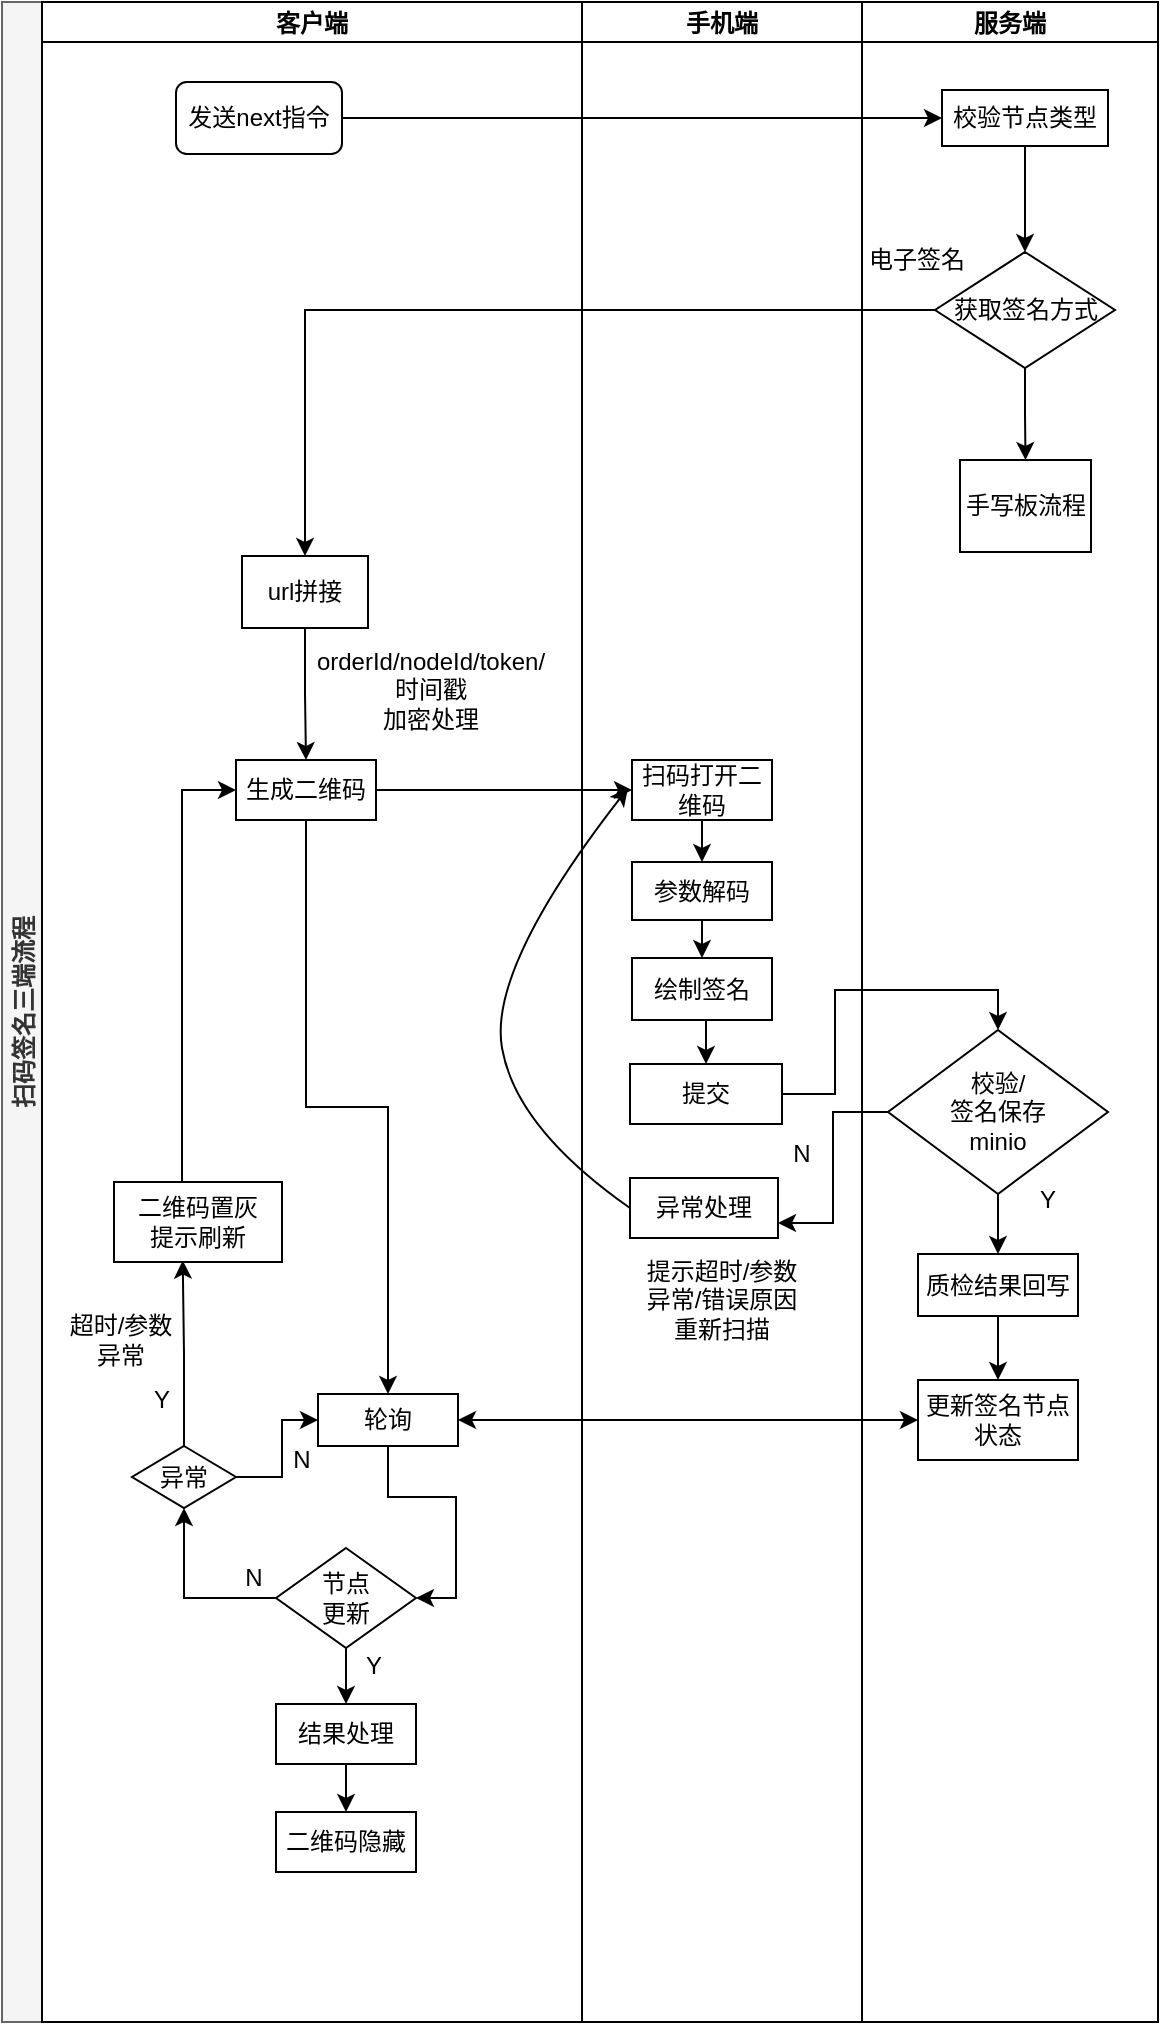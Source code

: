 <mxfile version="20.6.0" type="github">
  <diagram id="prtHgNgQTEPvFCAcTncT" name="Page-1">
    <mxGraphModel dx="1426" dy="793" grid="1" gridSize="10" guides="1" tooltips="1" connect="1" arrows="1" fold="1" page="1" pageScale="1" pageWidth="827" pageHeight="1169" math="0" shadow="0">
      <root>
        <mxCell id="0" />
        <mxCell id="1" parent="0" />
        <mxCell id="ClwotM2JT0QDWk72iHg4-1" value="扫码签名三端流程" style="swimlane;childLayout=stackLayout;resizeParent=1;resizeParentMax=0;startSize=20;horizontal=0;horizontalStack=1;fillColor=#f5f5f5;fontColor=#333333;strokeColor=#666666;" parent="1" vertex="1">
          <mxGeometry x="190" y="636" width="578" height="1010" as="geometry" />
        </mxCell>
        <mxCell id="ClwotM2JT0QDWk72iHg4-2" value="客户端" style="swimlane;startSize=20;" parent="ClwotM2JT0QDWk72iHg4-1" vertex="1">
          <mxGeometry x="20" width="270" height="1010" as="geometry" />
        </mxCell>
        <mxCell id="ClwotM2JT0QDWk72iHg4-39" style="edgeStyle=orthogonalEdgeStyle;rounded=0;orthogonalLoop=1;jettySize=auto;html=1;exitX=0.5;exitY=1;exitDx=0;exitDy=0;" parent="ClwotM2JT0QDWk72iHg4-2" source="ClwotM2JT0QDWk72iHg4-9" target="ClwotM2JT0QDWk72iHg4-38" edge="1">
          <mxGeometry relative="1" as="geometry" />
        </mxCell>
        <mxCell id="ClwotM2JT0QDWk72iHg4-9" value="生成二维码" style="rounded=0;whiteSpace=wrap;html=1;fontFamily=Helvetica;fontSize=12;fontColor=#000000;align=center;" parent="ClwotM2JT0QDWk72iHg4-2" vertex="1">
          <mxGeometry x="97" y="379" width="70" height="30" as="geometry" />
        </mxCell>
        <mxCell id="ClwotM2JT0QDWk72iHg4-15" value="orderId/nodeId/token/时间戳&lt;br&gt;加密处理" style="text;html=1;align=center;verticalAlign=middle;whiteSpace=wrap;rounded=0;opacity=0;fillStyle=solid;" parent="ClwotM2JT0QDWk72iHg4-2" vertex="1">
          <mxGeometry x="167" y="329" width="55" height="30" as="geometry" />
        </mxCell>
        <mxCell id="ClwotM2JT0QDWk72iHg4-76" style="edgeStyle=orthogonalEdgeStyle;rounded=0;orthogonalLoop=1;jettySize=auto;html=1;exitX=0.5;exitY=1;exitDx=0;exitDy=0;entryX=1;entryY=0.5;entryDx=0;entryDy=0;" parent="ClwotM2JT0QDWk72iHg4-2" source="ClwotM2JT0QDWk72iHg4-38" target="ClwotM2JT0QDWk72iHg4-45" edge="1">
          <mxGeometry relative="1" as="geometry" />
        </mxCell>
        <mxCell id="ClwotM2JT0QDWk72iHg4-38" value="轮询" style="rounded=0;whiteSpace=wrap;html=1;fontFamily=Helvetica;fontSize=12;fontColor=#000000;align=center;" parent="ClwotM2JT0QDWk72iHg4-2" vertex="1">
          <mxGeometry x="138" y="696" width="70" height="26" as="geometry" />
        </mxCell>
        <mxCell id="ClwotM2JT0QDWk72iHg4-52" style="edgeStyle=orthogonalEdgeStyle;rounded=0;orthogonalLoop=1;jettySize=auto;html=1;exitX=0.5;exitY=1;exitDx=0;exitDy=0;entryX=0.5;entryY=0;entryDx=0;entryDy=0;" parent="ClwotM2JT0QDWk72iHg4-2" source="ClwotM2JT0QDWk72iHg4-45" target="ClwotM2JT0QDWk72iHg4-47" edge="1">
          <mxGeometry relative="1" as="geometry" />
        </mxCell>
        <mxCell id="ClwotM2JT0QDWk72iHg4-82" style="edgeStyle=orthogonalEdgeStyle;rounded=0;orthogonalLoop=1;jettySize=auto;html=1;entryX=0.5;entryY=1;entryDx=0;entryDy=0;" parent="ClwotM2JT0QDWk72iHg4-2" source="ClwotM2JT0QDWk72iHg4-45" target="ClwotM2JT0QDWk72iHg4-67" edge="1">
          <mxGeometry relative="1" as="geometry" />
        </mxCell>
        <mxCell id="ClwotM2JT0QDWk72iHg4-45" value="节点&lt;br&gt;更新" style="rhombus;whiteSpace=wrap;html=1;fontFamily=Helvetica;fontSize=12;fontColor=#000000;align=center;" parent="ClwotM2JT0QDWk72iHg4-2" vertex="1">
          <mxGeometry x="117" y="773" width="70" height="50" as="geometry" />
        </mxCell>
        <mxCell id="UMkJNjaQ52N5Sg-sdNO3-48" style="edgeStyle=orthogonalEdgeStyle;rounded=0;orthogonalLoop=1;jettySize=auto;html=1;entryX=0.5;entryY=0;entryDx=0;entryDy=0;" edge="1" parent="ClwotM2JT0QDWk72iHg4-2" source="ClwotM2JT0QDWk72iHg4-47" target="UMkJNjaQ52N5Sg-sdNO3-47">
          <mxGeometry relative="1" as="geometry" />
        </mxCell>
        <mxCell id="ClwotM2JT0QDWk72iHg4-47" value="结果处理" style="rounded=0;whiteSpace=wrap;html=1;fontFamily=Helvetica;fontSize=12;fontColor=#000000;align=center;" parent="ClwotM2JT0QDWk72iHg4-2" vertex="1">
          <mxGeometry x="117" y="851" width="70" height="30" as="geometry" />
        </mxCell>
        <mxCell id="ClwotM2JT0QDWk72iHg4-53" value="Y" style="text;html=1;strokeColor=none;fillColor=none;align=center;verticalAlign=middle;whiteSpace=wrap;rounded=0;fillStyle=solid;strokeWidth=1;opacity=0;" parent="ClwotM2JT0QDWk72iHg4-2" vertex="1">
          <mxGeometry x="136" y="817" width="60" height="30" as="geometry" />
        </mxCell>
        <mxCell id="ClwotM2JT0QDWk72iHg4-85" style="edgeStyle=orthogonalEdgeStyle;rounded=0;orthogonalLoop=1;jettySize=auto;html=1;entryX=0;entryY=0.5;entryDx=0;entryDy=0;" parent="ClwotM2JT0QDWk72iHg4-2" source="ClwotM2JT0QDWk72iHg4-67" target="ClwotM2JT0QDWk72iHg4-38" edge="1">
          <mxGeometry relative="1" as="geometry">
            <Array as="points">
              <mxPoint x="120" y="738" />
              <mxPoint x="120" y="709" />
              <mxPoint x="138" y="709" />
            </Array>
          </mxGeometry>
        </mxCell>
        <mxCell id="UMkJNjaQ52N5Sg-sdNO3-45" style="edgeStyle=orthogonalEdgeStyle;rounded=0;orthogonalLoop=1;jettySize=auto;html=1;entryX=0.409;entryY=0.982;entryDx=0;entryDy=0;entryPerimeter=0;" edge="1" parent="ClwotM2JT0QDWk72iHg4-2" source="ClwotM2JT0QDWk72iHg4-67" target="UMkJNjaQ52N5Sg-sdNO3-42">
          <mxGeometry relative="1" as="geometry" />
        </mxCell>
        <mxCell id="ClwotM2JT0QDWk72iHg4-67" value="异常" style="rhombus;whiteSpace=wrap;html=1;fontFamily=Helvetica;fontSize=12;fontColor=#000000;align=center;" parent="ClwotM2JT0QDWk72iHg4-2" vertex="1">
          <mxGeometry x="45" y="722" width="52" height="31" as="geometry" />
        </mxCell>
        <mxCell id="ClwotM2JT0QDWk72iHg4-77" value="Y" style="text;html=1;strokeColor=none;fillColor=none;align=center;verticalAlign=middle;whiteSpace=wrap;rounded=0;fillStyle=solid;strokeWidth=1;opacity=0;" parent="ClwotM2JT0QDWk72iHg4-2" vertex="1">
          <mxGeometry x="30" y="684" width="60" height="30" as="geometry" />
        </mxCell>
        <mxCell id="ClwotM2JT0QDWk72iHg4-51" value="N" style="text;html=1;strokeColor=none;fillColor=none;align=center;verticalAlign=middle;whiteSpace=wrap;rounded=0;fillStyle=solid;strokeWidth=1;opacity=0;" parent="ClwotM2JT0QDWk72iHg4-2" vertex="1">
          <mxGeometry x="76" y="773" width="60" height="30" as="geometry" />
        </mxCell>
        <mxCell id="UMkJNjaQ52N5Sg-sdNO3-3" value="" style="curved=1;endArrow=classic;html=1;rounded=0;exitX=0;exitY=0.5;exitDx=0;exitDy=0;" edge="1" parent="ClwotM2JT0QDWk72iHg4-2" source="ClwotM2JT0QDWk72iHg4-63">
          <mxGeometry width="50" height="50" relative="1" as="geometry">
            <mxPoint x="187" y="563" as="sourcePoint" />
            <mxPoint x="293" y="393" as="targetPoint" />
            <Array as="points">
              <mxPoint x="237" y="563" />
              <mxPoint x="223" y="483" />
            </Array>
          </mxGeometry>
        </mxCell>
        <mxCell id="UMkJNjaQ52N5Sg-sdNO3-51" style="edgeStyle=orthogonalEdgeStyle;rounded=0;orthogonalLoop=1;jettySize=auto;html=1;entryX=0.5;entryY=0;entryDx=0;entryDy=0;" edge="1" parent="ClwotM2JT0QDWk72iHg4-2" source="UMkJNjaQ52N5Sg-sdNO3-30" target="ClwotM2JT0QDWk72iHg4-9">
          <mxGeometry relative="1" as="geometry" />
        </mxCell>
        <mxCell id="UMkJNjaQ52N5Sg-sdNO3-30" value="url拼接" style="rounded=0;whiteSpace=wrap;html=1;" vertex="1" parent="ClwotM2JT0QDWk72iHg4-2">
          <mxGeometry x="100" y="277" width="63" height="36" as="geometry" />
        </mxCell>
        <mxCell id="UMkJNjaQ52N5Sg-sdNO3-31" value="发送next指令" style="rounded=1;whiteSpace=wrap;html=1;" vertex="1" parent="ClwotM2JT0QDWk72iHg4-2">
          <mxGeometry x="67" y="40" width="83" height="36" as="geometry" />
        </mxCell>
        <mxCell id="UMkJNjaQ52N5Sg-sdNO3-39" value="超时/参数异常" style="text;html=1;align=center;verticalAlign=middle;whiteSpace=wrap;rounded=0;opacity=0;fillStyle=solid;" vertex="1" parent="ClwotM2JT0QDWk72iHg4-2">
          <mxGeometry x="12" y="654" width="55" height="30" as="geometry" />
        </mxCell>
        <mxCell id="UMkJNjaQ52N5Sg-sdNO3-46" style="edgeStyle=orthogonalEdgeStyle;rounded=0;orthogonalLoop=1;jettySize=auto;html=1;entryX=0;entryY=0.5;entryDx=0;entryDy=0;" edge="1" parent="ClwotM2JT0QDWk72iHg4-2" source="UMkJNjaQ52N5Sg-sdNO3-42" target="ClwotM2JT0QDWk72iHg4-9">
          <mxGeometry relative="1" as="geometry">
            <Array as="points">
              <mxPoint x="70" y="394" />
            </Array>
          </mxGeometry>
        </mxCell>
        <mxCell id="UMkJNjaQ52N5Sg-sdNO3-42" value="二维码置灰&lt;br&gt;提示刷新" style="rounded=0;whiteSpace=wrap;html=1;fontFamily=Helvetica;fontSize=12;fontColor=#000000;align=center;" vertex="1" parent="ClwotM2JT0QDWk72iHg4-2">
          <mxGeometry x="36" y="590" width="84" height="40" as="geometry" />
        </mxCell>
        <mxCell id="ClwotM2JT0QDWk72iHg4-79" value="N" style="text;html=1;strokeColor=none;fillColor=none;align=center;verticalAlign=middle;whiteSpace=wrap;rounded=0;fillStyle=solid;strokeWidth=1;opacity=0;" parent="ClwotM2JT0QDWk72iHg4-2" vertex="1">
          <mxGeometry x="100" y="714" width="60" height="30" as="geometry" />
        </mxCell>
        <mxCell id="UMkJNjaQ52N5Sg-sdNO3-47" value="二维码隐藏" style="rounded=0;whiteSpace=wrap;html=1;fontFamily=Helvetica;fontSize=12;fontColor=#000000;align=center;" vertex="1" parent="ClwotM2JT0QDWk72iHg4-2">
          <mxGeometry x="117" y="905" width="70" height="30" as="geometry" />
        </mxCell>
        <mxCell id="ClwotM2JT0QDWk72iHg4-3" value="手机端" style="swimlane;startSize=20;" parent="ClwotM2JT0QDWk72iHg4-1" vertex="1">
          <mxGeometry x="290" width="140" height="1010" as="geometry" />
        </mxCell>
        <mxCell id="ClwotM2JT0QDWk72iHg4-16" value="" style="rounded=0;whiteSpace=wrap;html=1;fillStyle=solid;fillColor=#FFFFFF;opacity=0;" parent="ClwotM2JT0QDWk72iHg4-3" vertex="1">
          <mxGeometry x="25" y="389" width="80" height="30" as="geometry" />
        </mxCell>
        <mxCell id="ClwotM2JT0QDWk72iHg4-17" value="" style="rounded=0;whiteSpace=wrap;html=1;fillStyle=solid;fillColor=#FFFFFF;opacity=0;" parent="ClwotM2JT0QDWk72iHg4-3" vertex="1">
          <mxGeometry x="10" y="389" width="120" height="60" as="geometry" />
        </mxCell>
        <mxCell id="ClwotM2JT0QDWk72iHg4-21" style="edgeStyle=orthogonalEdgeStyle;rounded=0;orthogonalLoop=1;jettySize=auto;html=1;exitX=0.5;exitY=1;exitDx=0;exitDy=0;entryX=0.5;entryY=0;entryDx=0;entryDy=0;" parent="ClwotM2JT0QDWk72iHg4-3" source="ClwotM2JT0QDWk72iHg4-18" target="ClwotM2JT0QDWk72iHg4-20" edge="1">
          <mxGeometry relative="1" as="geometry" />
        </mxCell>
        <mxCell id="ClwotM2JT0QDWk72iHg4-18" value="扫码打开二维码" style="rounded=0;whiteSpace=wrap;html=1;fontFamily=Helvetica;fontSize=12;fontColor=#000000;align=center;" parent="ClwotM2JT0QDWk72iHg4-3" vertex="1">
          <mxGeometry x="25" y="379" width="70" height="30" as="geometry" />
        </mxCell>
        <mxCell id="ClwotM2JT0QDWk72iHg4-23" style="edgeStyle=orthogonalEdgeStyle;rounded=0;orthogonalLoop=1;jettySize=auto;html=1;exitX=0.5;exitY=1;exitDx=0;exitDy=0;entryX=0.5;entryY=0;entryDx=0;entryDy=0;" parent="ClwotM2JT0QDWk72iHg4-3" source="ClwotM2JT0QDWk72iHg4-20" target="ClwotM2JT0QDWk72iHg4-22" edge="1">
          <mxGeometry relative="1" as="geometry" />
        </mxCell>
        <mxCell id="ClwotM2JT0QDWk72iHg4-20" value="参数解码" style="rounded=0;whiteSpace=wrap;html=1;fontFamily=Helvetica;fontSize=12;fontColor=#000000;align=center;" parent="ClwotM2JT0QDWk72iHg4-3" vertex="1">
          <mxGeometry x="25" y="430" width="70" height="29" as="geometry" />
        </mxCell>
        <mxCell id="ClwotM2JT0QDWk72iHg4-92" style="edgeStyle=orthogonalEdgeStyle;rounded=0;orthogonalLoop=1;jettySize=auto;html=1;exitX=0.5;exitY=1;exitDx=0;exitDy=0;entryX=0.5;entryY=0;entryDx=0;entryDy=0;" parent="ClwotM2JT0QDWk72iHg4-3" source="ClwotM2JT0QDWk72iHg4-22" target="ClwotM2JT0QDWk72iHg4-91" edge="1">
          <mxGeometry relative="1" as="geometry" />
        </mxCell>
        <mxCell id="ClwotM2JT0QDWk72iHg4-22" value="绘制签名" style="rounded=0;whiteSpace=wrap;html=1;fontFamily=Helvetica;fontSize=12;fontColor=#000000;align=center;" parent="ClwotM2JT0QDWk72iHg4-3" vertex="1">
          <mxGeometry x="25" y="478" width="70" height="31" as="geometry" />
        </mxCell>
        <mxCell id="ClwotM2JT0QDWk72iHg4-63" value="异常处理" style="rounded=0;whiteSpace=wrap;html=1;fontFamily=Helvetica;fontSize=12;fontColor=#000000;align=center;" parent="ClwotM2JT0QDWk72iHg4-3" vertex="1">
          <mxGeometry x="24" y="588" width="74" height="30" as="geometry" />
        </mxCell>
        <mxCell id="ClwotM2JT0QDWk72iHg4-91" value="提交" style="rounded=0;whiteSpace=wrap;html=1;fontFamily=Helvetica;fontSize=12;fontColor=#000000;align=center;" parent="ClwotM2JT0QDWk72iHg4-3" vertex="1">
          <mxGeometry x="24" y="531" width="76" height="30" as="geometry" />
        </mxCell>
        <mxCell id="ClwotM2JT0QDWk72iHg4-65" value="N" style="text;html=1;strokeColor=none;fillColor=none;align=center;verticalAlign=middle;whiteSpace=wrap;rounded=0;fillStyle=solid;strokeWidth=1;opacity=0;" parent="ClwotM2JT0QDWk72iHg4-3" vertex="1">
          <mxGeometry x="80" y="561" width="60" height="30" as="geometry" />
        </mxCell>
        <mxCell id="UMkJNjaQ52N5Sg-sdNO3-54" value="提示超时/参数异常/错误原因重新扫描" style="text;html=1;align=center;verticalAlign=middle;whiteSpace=wrap;rounded=0;opacity=0;fillStyle=solid;" vertex="1" parent="ClwotM2JT0QDWk72iHg4-3">
          <mxGeometry x="27.25" y="634" width="85.5" height="30" as="geometry" />
        </mxCell>
        <mxCell id="ClwotM2JT0QDWk72iHg4-19" style="edgeStyle=orthogonalEdgeStyle;rounded=0;orthogonalLoop=1;jettySize=auto;html=1;exitX=1;exitY=0.5;exitDx=0;exitDy=0;entryX=0;entryY=0.5;entryDx=0;entryDy=0;" parent="ClwotM2JT0QDWk72iHg4-1" source="ClwotM2JT0QDWk72iHg4-9" target="ClwotM2JT0QDWk72iHg4-18" edge="1">
          <mxGeometry relative="1" as="geometry" />
        </mxCell>
        <mxCell id="ClwotM2JT0QDWk72iHg4-43" value="" style="endArrow=classic;startArrow=classic;html=1;rounded=0;exitX=1;exitY=0.5;exitDx=0;exitDy=0;entryX=0;entryY=0.5;entryDx=0;entryDy=0;" parent="ClwotM2JT0QDWk72iHg4-1" source="ClwotM2JT0QDWk72iHg4-38" target="ClwotM2JT0QDWk72iHg4-40" edge="1">
          <mxGeometry width="50" height="50" relative="1" as="geometry">
            <mxPoint x="380" y="629" as="sourcePoint" />
            <mxPoint x="430" y="579" as="targetPoint" />
          </mxGeometry>
        </mxCell>
        <mxCell id="UMkJNjaQ52N5Sg-sdNO3-7" style="edgeStyle=orthogonalEdgeStyle;rounded=0;orthogonalLoop=1;jettySize=auto;html=1;entryX=0.5;entryY=0;entryDx=0;entryDy=0;" edge="1" parent="ClwotM2JT0QDWk72iHg4-1" source="ClwotM2JT0QDWk72iHg4-91" target="ClwotM2JT0QDWk72iHg4-29">
          <mxGeometry relative="1" as="geometry" />
        </mxCell>
        <mxCell id="UMkJNjaQ52N5Sg-sdNO3-9" style="edgeStyle=orthogonalEdgeStyle;rounded=0;orthogonalLoop=1;jettySize=auto;html=1;entryX=1;entryY=0.75;entryDx=0;entryDy=0;" edge="1" parent="ClwotM2JT0QDWk72iHg4-1" source="ClwotM2JT0QDWk72iHg4-29" target="ClwotM2JT0QDWk72iHg4-63">
          <mxGeometry relative="1" as="geometry" />
        </mxCell>
        <mxCell id="UMkJNjaQ52N5Sg-sdNO3-33" style="edgeStyle=orthogonalEdgeStyle;rounded=0;orthogonalLoop=1;jettySize=auto;html=1;exitX=1;exitY=0.5;exitDx=0;exitDy=0;" edge="1" parent="ClwotM2JT0QDWk72iHg4-1" source="UMkJNjaQ52N5Sg-sdNO3-31" target="UMkJNjaQ52N5Sg-sdNO3-32">
          <mxGeometry relative="1" as="geometry" />
        </mxCell>
        <mxCell id="UMkJNjaQ52N5Sg-sdNO3-52" style="edgeStyle=orthogonalEdgeStyle;rounded=0;orthogonalLoop=1;jettySize=auto;html=1;" edge="1" parent="ClwotM2JT0QDWk72iHg4-1" source="UMkJNjaQ52N5Sg-sdNO3-35" target="UMkJNjaQ52N5Sg-sdNO3-30">
          <mxGeometry relative="1" as="geometry" />
        </mxCell>
        <mxCell id="ClwotM2JT0QDWk72iHg4-4" value="服务端" style="swimlane;startSize=20;" parent="ClwotM2JT0QDWk72iHg4-1" vertex="1">
          <mxGeometry x="430" width="148" height="1010" as="geometry" />
        </mxCell>
        <mxCell id="UMkJNjaQ52N5Sg-sdNO3-8" style="edgeStyle=orthogonalEdgeStyle;rounded=0;orthogonalLoop=1;jettySize=auto;html=1;" edge="1" parent="ClwotM2JT0QDWk72iHg4-4" source="ClwotM2JT0QDWk72iHg4-29" target="ClwotM2JT0QDWk72iHg4-89">
          <mxGeometry relative="1" as="geometry" />
        </mxCell>
        <mxCell id="ClwotM2JT0QDWk72iHg4-29" value="校验/&lt;br&gt;签名保存&lt;br&gt;minio" style="rhombus;whiteSpace=wrap;html=1;fontFamily=Helvetica;fontSize=12;fontColor=#000000;align=center;" parent="ClwotM2JT0QDWk72iHg4-4" vertex="1">
          <mxGeometry x="13" y="514" width="110" height="82" as="geometry" />
        </mxCell>
        <mxCell id="ClwotM2JT0QDWk72iHg4-40" value="更新签名节点状态" style="rounded=0;whiteSpace=wrap;html=1;fontFamily=Helvetica;fontSize=12;fontColor=#000000;align=center;" parent="ClwotM2JT0QDWk72iHg4-4" vertex="1">
          <mxGeometry x="28" y="689" width="80" height="40" as="geometry" />
        </mxCell>
        <mxCell id="ClwotM2JT0QDWk72iHg4-95" style="edgeStyle=orthogonalEdgeStyle;rounded=0;orthogonalLoop=1;jettySize=auto;html=1;" parent="ClwotM2JT0QDWk72iHg4-4" source="ClwotM2JT0QDWk72iHg4-89" target="ClwotM2JT0QDWk72iHg4-40" edge="1">
          <mxGeometry relative="1" as="geometry" />
        </mxCell>
        <mxCell id="ClwotM2JT0QDWk72iHg4-89" value="质检结果回写" style="rounded=0;whiteSpace=wrap;html=1;fontFamily=Helvetica;fontSize=12;fontColor=#000000;align=center;" parent="ClwotM2JT0QDWk72iHg4-4" vertex="1">
          <mxGeometry x="28" y="626" width="80" height="31" as="geometry" />
        </mxCell>
        <mxCell id="ClwotM2JT0QDWk72iHg4-54" value="Y" style="text;html=1;strokeColor=none;fillColor=none;align=center;verticalAlign=middle;whiteSpace=wrap;rounded=0;fillStyle=solid;strokeWidth=1;opacity=0;" parent="ClwotM2JT0QDWk72iHg4-4" vertex="1">
          <mxGeometry x="63" y="584" width="60" height="30" as="geometry" />
        </mxCell>
        <mxCell id="UMkJNjaQ52N5Sg-sdNO3-36" style="edgeStyle=orthogonalEdgeStyle;rounded=0;orthogonalLoop=1;jettySize=auto;html=1;entryX=0.5;entryY=0;entryDx=0;entryDy=0;" edge="1" parent="ClwotM2JT0QDWk72iHg4-4" source="UMkJNjaQ52N5Sg-sdNO3-32" target="UMkJNjaQ52N5Sg-sdNO3-35">
          <mxGeometry relative="1" as="geometry" />
        </mxCell>
        <mxCell id="UMkJNjaQ52N5Sg-sdNO3-32" value="校验节点类型" style="rounded=0;whiteSpace=wrap;html=1;" vertex="1" parent="ClwotM2JT0QDWk72iHg4-4">
          <mxGeometry x="40" y="44" width="83" height="28" as="geometry" />
        </mxCell>
        <mxCell id="UMkJNjaQ52N5Sg-sdNO3-38" style="edgeStyle=orthogonalEdgeStyle;rounded=0;orthogonalLoop=1;jettySize=auto;html=1;entryX=0.5;entryY=0;entryDx=0;entryDy=0;" edge="1" parent="ClwotM2JT0QDWk72iHg4-4" source="UMkJNjaQ52N5Sg-sdNO3-35" target="UMkJNjaQ52N5Sg-sdNO3-37">
          <mxGeometry relative="1" as="geometry" />
        </mxCell>
        <mxCell id="UMkJNjaQ52N5Sg-sdNO3-35" value="获取签名方式" style="rhombus;whiteSpace=wrap;html=1;fontFamily=Helvetica;fontSize=12;fontColor=#000000;align=center;" vertex="1" parent="ClwotM2JT0QDWk72iHg4-4">
          <mxGeometry x="36.5" y="125" width="90" height="58" as="geometry" />
        </mxCell>
        <mxCell id="UMkJNjaQ52N5Sg-sdNO3-37" value="手写板流程" style="rounded=0;whiteSpace=wrap;html=1;" vertex="1" parent="ClwotM2JT0QDWk72iHg4-4">
          <mxGeometry x="49" y="229" width="65.5" height="46" as="geometry" />
        </mxCell>
        <mxCell id="UMkJNjaQ52N5Sg-sdNO3-53" value="电子签名" style="text;html=1;align=center;verticalAlign=middle;whiteSpace=wrap;rounded=0;opacity=0;fillStyle=solid;" vertex="1" parent="ClwotM2JT0QDWk72iHg4-4">
          <mxGeometry y="114" width="55" height="30" as="geometry" />
        </mxCell>
      </root>
    </mxGraphModel>
  </diagram>
</mxfile>
